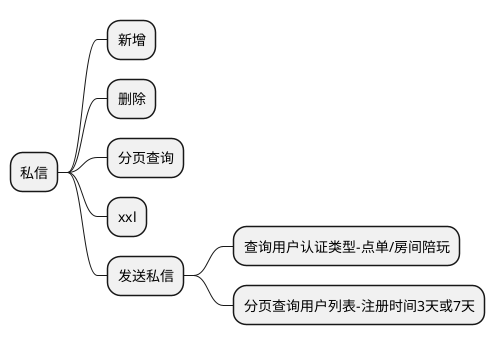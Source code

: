 @startmindmap
* 私信
** 新增
** 删除
** 分页查询
** xxl
** 发送私信
*** 查询用户认证类型-点单/房间陪玩
*** 分页查询用户列表-注册时间3天或7天
@endmindmap